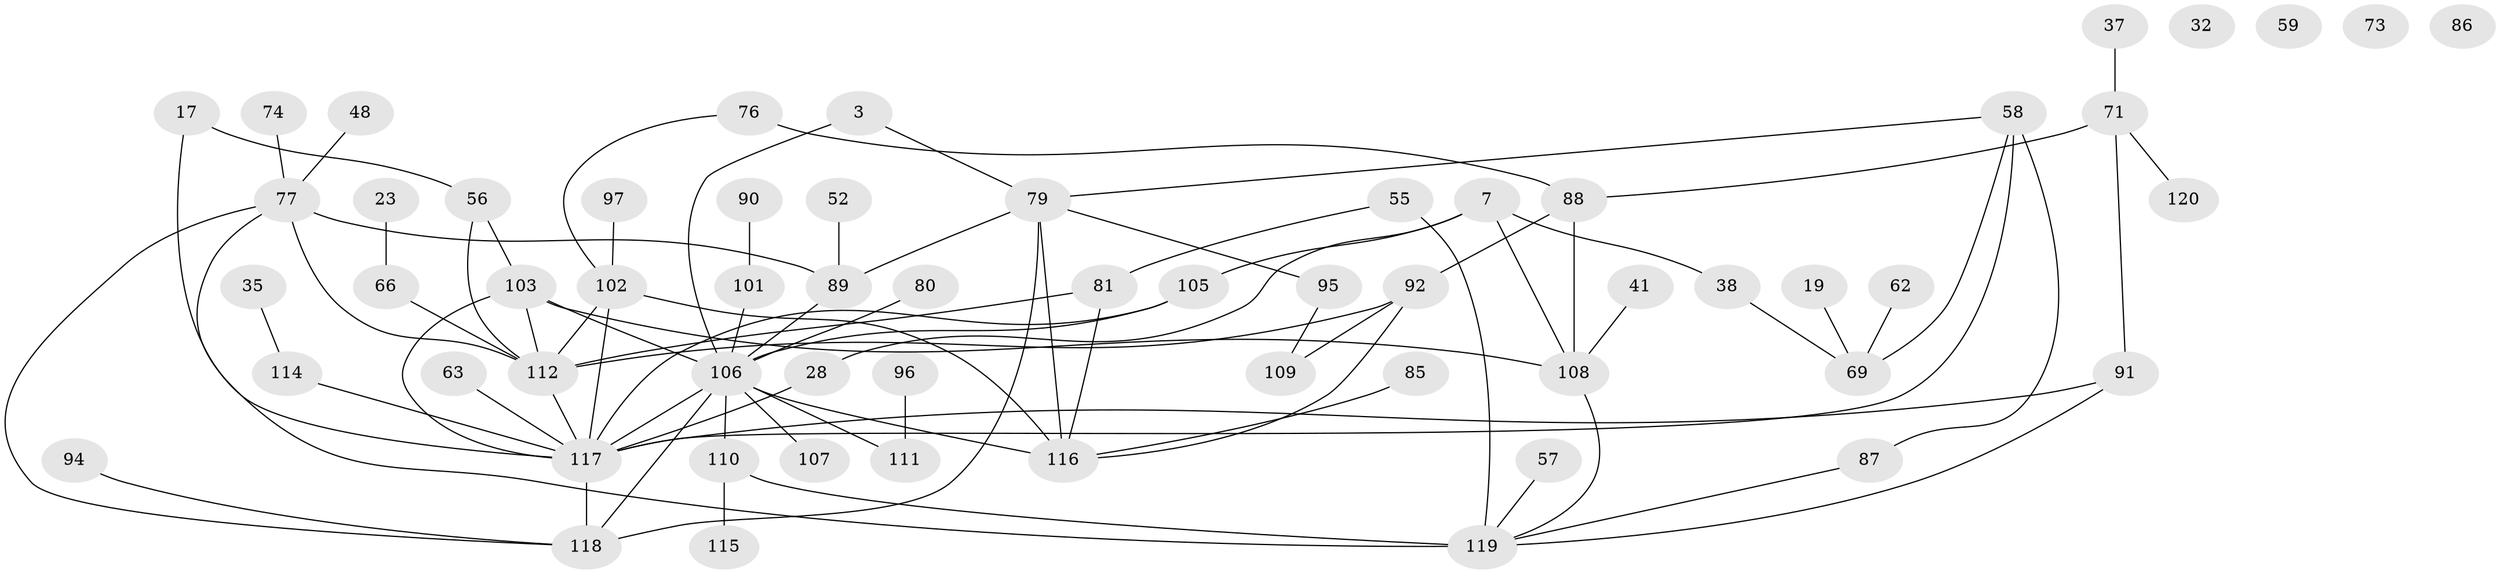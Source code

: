 // original degree distribution, {1: 0.20833333333333334, 6: 0.058333333333333334, 2: 0.225, 4: 0.21666666666666667, 3: 0.18333333333333332, 5: 0.058333333333333334, 0: 0.03333333333333333, 7: 0.016666666666666666}
// Generated by graph-tools (version 1.1) at 2025/39/03/09/25 04:39:57]
// undirected, 60 vertices, 83 edges
graph export_dot {
graph [start="1"]
  node [color=gray90,style=filled];
  3;
  7;
  17 [super="+9"];
  19;
  23;
  28;
  32;
  35;
  37;
  38;
  41;
  48;
  52;
  55;
  56 [super="+11"];
  57;
  58 [super="+33"];
  59;
  62;
  63;
  66;
  69;
  71 [super="+18"];
  73;
  74;
  76 [super="+45"];
  77 [super="+42"];
  79 [super="+4+31+36"];
  80;
  81 [super="+34"];
  85;
  86;
  87;
  88;
  89 [super="+26+39"];
  90;
  91;
  92;
  94 [super="+1"];
  95;
  96;
  97;
  101;
  102 [super="+75+54"];
  103 [super="+6+100"];
  105 [super="+65"];
  106 [super="+82+104+84+98"];
  107;
  108 [super="+99"];
  109;
  110;
  111;
  112 [super="+67+70"];
  114;
  115;
  116 [super="+16+24+113"];
  117 [super="+27+40+21+83+61"];
  118 [super="+68"];
  119 [super="+51"];
  120;
  3 -- 79;
  3 -- 106;
  7 -- 28;
  7 -- 38;
  7 -- 108;
  7 -- 105;
  17 -- 56;
  17 -- 117;
  19 -- 69;
  23 -- 66;
  28 -- 117;
  35 -- 114;
  37 -- 71;
  38 -- 69;
  41 -- 108;
  48 -- 77 [weight=2];
  52 -- 89;
  55 -- 81;
  55 -- 119 [weight=2];
  56 -- 103 [weight=2];
  56 -- 112;
  57 -- 119;
  58 -- 69;
  58 -- 117 [weight=2];
  58 -- 87;
  58 -- 79;
  62 -- 69;
  63 -- 117;
  66 -- 112;
  71 -- 120;
  71 -- 88;
  71 -- 91;
  74 -- 77;
  76 -- 88;
  76 -- 102;
  77 -- 118 [weight=2];
  77 -- 119 [weight=3];
  77 -- 89 [weight=2];
  77 -- 112 [weight=2];
  79 -- 95;
  79 -- 116 [weight=2];
  79 -- 89;
  79 -- 118;
  80 -- 106;
  81 -- 116;
  81 -- 112;
  85 -- 116;
  87 -- 119;
  88 -- 92;
  88 -- 108;
  89 -- 106 [weight=3];
  90 -- 101;
  91 -- 119 [weight=2];
  91 -- 117;
  92 -- 109;
  92 -- 116;
  92 -- 112;
  94 -- 118;
  95 -- 109;
  96 -- 111;
  97 -- 102;
  101 -- 106;
  102 -- 117 [weight=4];
  102 -- 116;
  102 -- 112;
  103 -- 112;
  103 -- 117 [weight=4];
  103 -- 106 [weight=2];
  103 -- 108;
  105 -- 117 [weight=2];
  105 -- 106;
  106 -- 107;
  106 -- 117 [weight=3];
  106 -- 110 [weight=2];
  106 -- 116;
  106 -- 118 [weight=2];
  106 -- 111;
  108 -- 119;
  110 -- 115;
  110 -- 119;
  112 -- 117;
  114 -- 117;
  117 -- 118 [weight=3];
}

